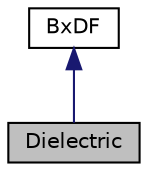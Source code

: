 digraph "Dielectric"
{
 // LATEX_PDF_SIZE
  edge [fontname="Helvetica",fontsize="10",labelfontname="Helvetica",labelfontsize="10"];
  node [fontname="Helvetica",fontsize="10",shape="box"];
  Node1 [label="Dielectric",height=0.2,width=0.4,color="black", fillcolor="grey75", style="filled", fontcolor="black",tooltip="Dielectric reflection model."];
  Node2 -> Node1 [dir="back",color="midnightblue",fontsize="10",style="solid"];
  Node2 [label="BxDF",height=0.2,width=0.4,color="black", fillcolor="white", style="filled",URL="$class_bx_d_f.html",tooltip="BxDF. out == rays from/to camera, in == rays from/to objects/lights."];
}
